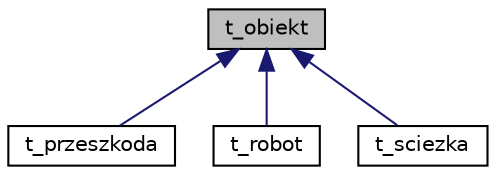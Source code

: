 digraph "t_obiekt"
{
  edge [fontname="Helvetica",fontsize="10",labelfontname="Helvetica",labelfontsize="10"];
  node [fontname="Helvetica",fontsize="10",shape=record];
  Node1 [label="t_obiekt",height=0.2,width=0.4,color="black", fillcolor="grey75", style="filled", fontcolor="black"];
  Node1 -> Node2 [dir="back",color="midnightblue",fontsize="10",style="solid",fontname="Helvetica"];
  Node2 [label="t_przeszkoda",height=0.2,width=0.4,color="black", fillcolor="white", style="filled",URL="$classt__przeszkoda.html",tooltip="definicja klasy obslugujacej przeszkode "];
  Node1 -> Node3 [dir="back",color="midnightblue",fontsize="10",style="solid",fontname="Helvetica"];
  Node3 [label="t_robot",height=0.2,width=0.4,color="black", fillcolor="white", style="filled",URL="$classt__robot.html",tooltip="klasa obsluguje robota "];
  Node1 -> Node4 [dir="back",color="midnightblue",fontsize="10",style="solid",fontname="Helvetica"];
  Node4 [label="t_sciezka",height=0.2,width=0.4,color="black", fillcolor="white", style="filled",URL="$classt__sciezka.html",tooltip="klasa obsluguje sciezke "];
}
